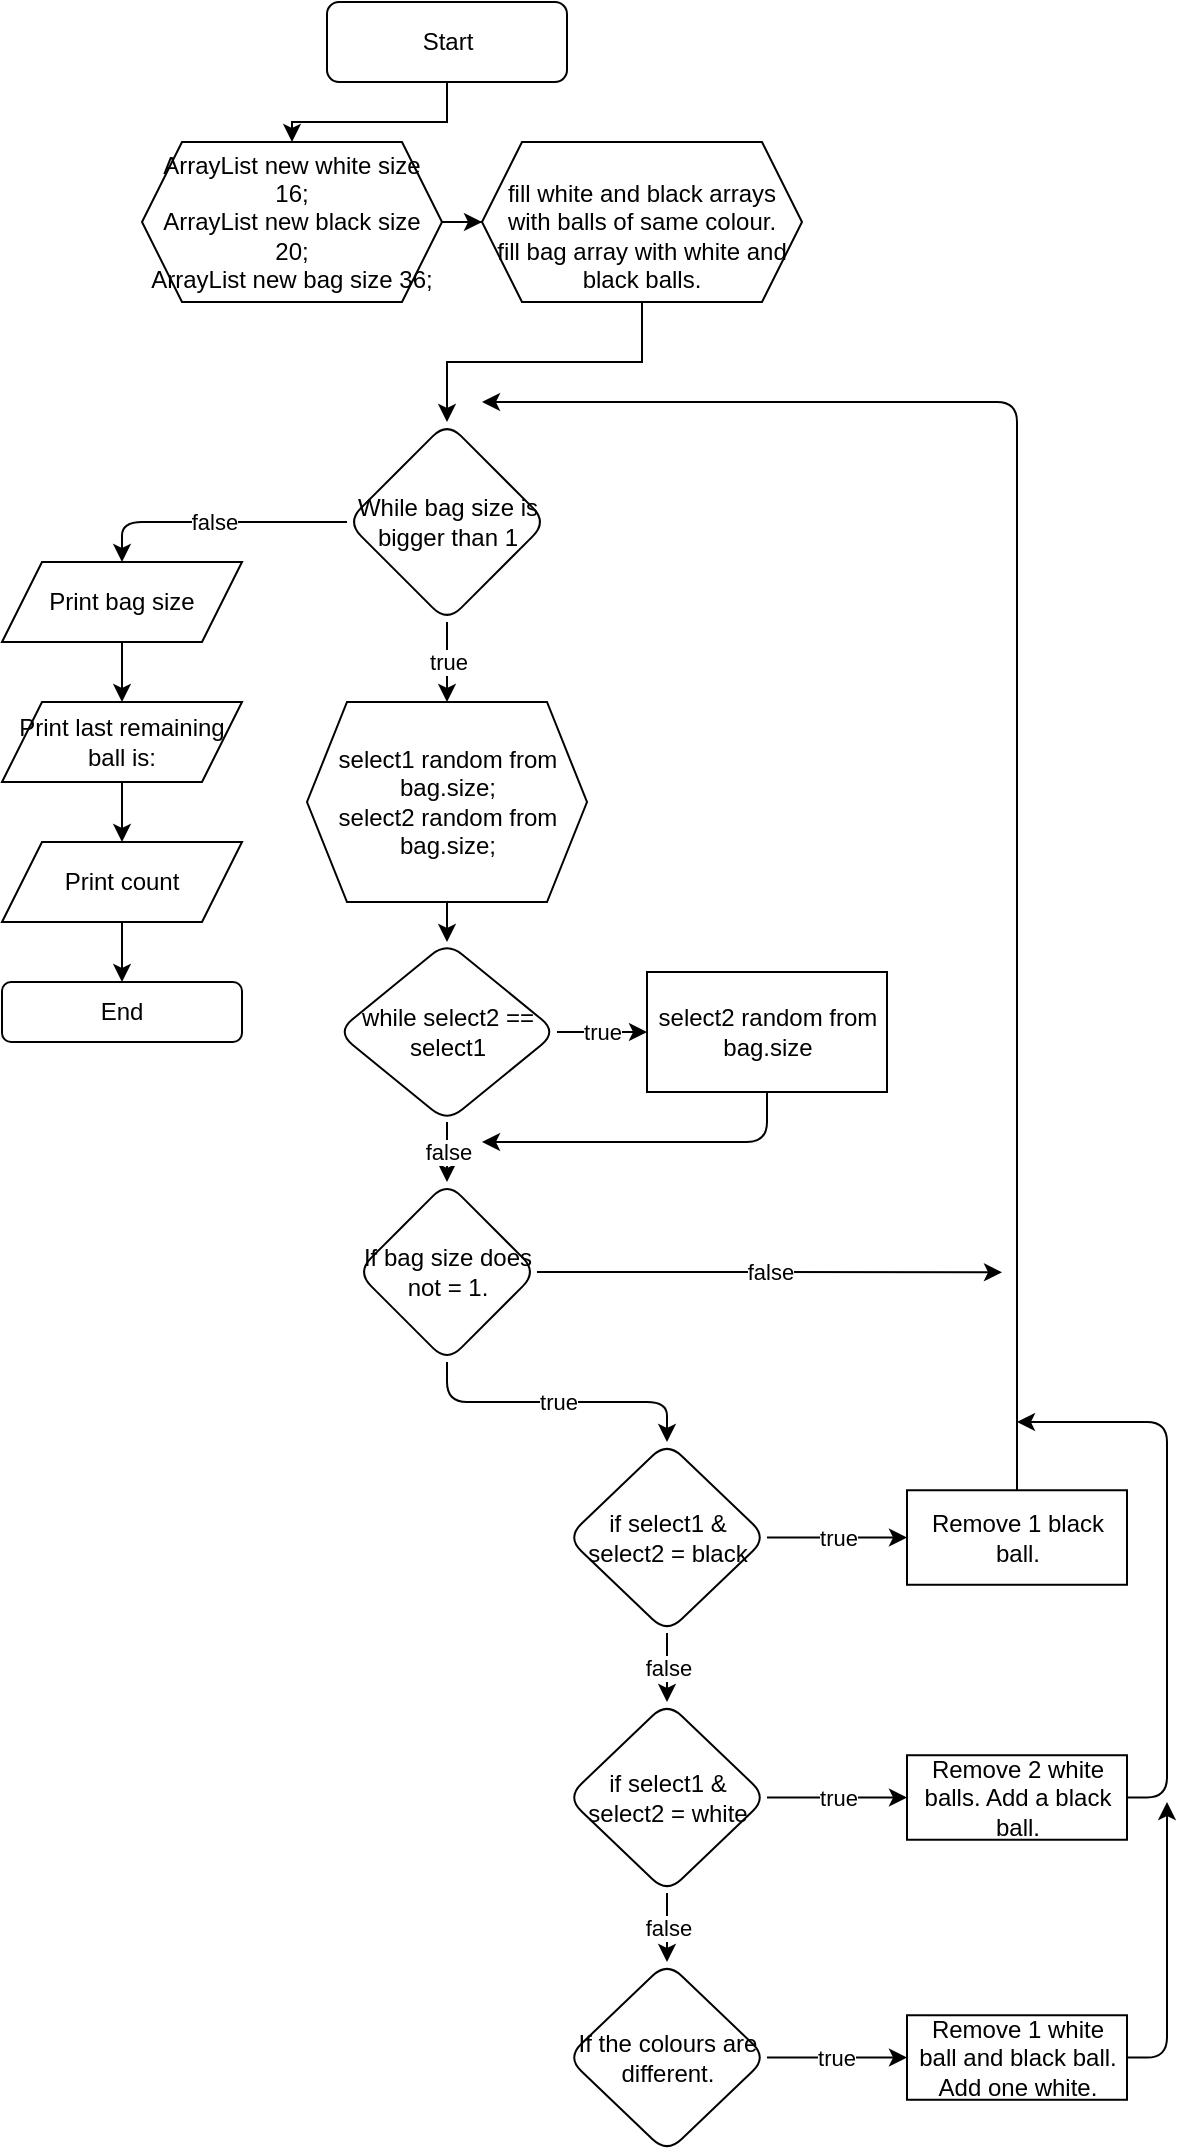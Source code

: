 <mxfile version="13.9.9" type="github">
  <diagram id="bgkW2lqaMROe556IBYIa" name="Page-1">
    <mxGraphModel dx="1089" dy="739" grid="1" gridSize="10" guides="1" tooltips="1" connect="1" arrows="1" fold="1" page="1" pageScale="1" pageWidth="827" pageHeight="1169" math="0" shadow="0">
      <root>
        <mxCell id="0" />
        <mxCell id="1" parent="0" />
        <mxCell id="6nYO80QD4L5rVwFp7ds1-3" value="" style="edgeStyle=orthogonalEdgeStyle;rounded=0;orthogonalLoop=1;jettySize=auto;html=1;" parent="1" source="6nYO80QD4L5rVwFp7ds1-1" target="6nYO80QD4L5rVwFp7ds1-2" edge="1">
          <mxGeometry relative="1" as="geometry" />
        </mxCell>
        <mxCell id="6nYO80QD4L5rVwFp7ds1-1" value="Start" style="rounded=1;whiteSpace=wrap;html=1;glass=0;" parent="1" vertex="1">
          <mxGeometry x="262.5" y="10" width="120" height="40" as="geometry" />
        </mxCell>
        <mxCell id="6nYO80QD4L5rVwFp7ds1-5" value="" style="edgeStyle=orthogonalEdgeStyle;rounded=0;orthogonalLoop=1;jettySize=auto;html=1;exitX=0.5;exitY=1;exitDx=0;exitDy=0;" parent="1" source="rNPBaIKNhGoAXlA6VHKa-1" target="6nYO80QD4L5rVwFp7ds1-4" edge="1">
          <mxGeometry relative="1" as="geometry" />
        </mxCell>
        <mxCell id="rNPBaIKNhGoAXlA6VHKa-2" style="edgeStyle=orthogonalEdgeStyle;rounded=0;orthogonalLoop=1;jettySize=auto;html=1;exitX=1;exitY=0.5;exitDx=0;exitDy=0;" edge="1" parent="1" source="6nYO80QD4L5rVwFp7ds1-2" target="rNPBaIKNhGoAXlA6VHKa-1">
          <mxGeometry relative="1" as="geometry" />
        </mxCell>
        <mxCell id="6nYO80QD4L5rVwFp7ds1-2" value="&lt;div&gt;ArrayList new white size 16;&lt;/div&gt;&lt;div&gt;ArrayList new black size 20;&lt;/div&gt;&lt;div&gt;ArrayList new bag size 36;&lt;/div&gt;" style="shape=hexagon;perimeter=hexagonPerimeter2;whiteSpace=wrap;html=1;fixedSize=1;" parent="1" vertex="1">
          <mxGeometry x="170" y="80" width="150" height="80" as="geometry" />
        </mxCell>
        <mxCell id="6nYO80QD4L5rVwFp7ds1-44" value="true" style="edgeStyle=orthogonalEdgeStyle;rounded=1;orthogonalLoop=1;jettySize=auto;html=1;" parent="1" source="6nYO80QD4L5rVwFp7ds1-4" target="6nYO80QD4L5rVwFp7ds1-8" edge="1">
          <mxGeometry relative="1" as="geometry" />
        </mxCell>
        <mxCell id="6nYO80QD4L5rVwFp7ds1-50" value="false" style="edgeStyle=orthogonalEdgeStyle;rounded=1;jumpStyle=none;jumpSize=16;orthogonalLoop=1;jettySize=auto;html=1;exitX=0;exitY=0.5;exitDx=0;exitDy=0;entryX=0.5;entryY=0;entryDx=0;entryDy=0;" parent="1" source="6nYO80QD4L5rVwFp7ds1-4" target="6nYO80QD4L5rVwFp7ds1-51" edge="1">
          <mxGeometry relative="1" as="geometry">
            <mxPoint x="160" y="290" as="targetPoint" />
            <Array as="points">
              <mxPoint x="160" y="270" />
            </Array>
          </mxGeometry>
        </mxCell>
        <mxCell id="6nYO80QD4L5rVwFp7ds1-4" value="While bag size is bigger than 1" style="rhombus;whiteSpace=wrap;html=1;rounded=1;" parent="1" vertex="1">
          <mxGeometry x="272.5" y="220" width="100" height="100" as="geometry" />
        </mxCell>
        <mxCell id="6nYO80QD4L5rVwFp7ds1-36" value="" style="edgeStyle=orthogonalEdgeStyle;rounded=1;orthogonalLoop=1;jettySize=auto;html=1;" parent="1" source="6nYO80QD4L5rVwFp7ds1-8" target="6nYO80QD4L5rVwFp7ds1-35" edge="1">
          <mxGeometry relative="1" as="geometry" />
        </mxCell>
        <mxCell id="6nYO80QD4L5rVwFp7ds1-8" value="&lt;div&gt;select1 random from bag.size;&lt;/div&gt;&lt;div&gt;select2 random from bag.size;&lt;br&gt;&lt;/div&gt;" style="shape=hexagon;perimeter=hexagonPerimeter2;whiteSpace=wrap;html=1;fixedSize=1;" parent="1" vertex="1">
          <mxGeometry x="252.5" y="360" width="140" height="100" as="geometry" />
        </mxCell>
        <mxCell id="6nYO80QD4L5rVwFp7ds1-13" value="true" style="edgeStyle=orthogonalEdgeStyle;rounded=1;orthogonalLoop=1;jettySize=auto;html=1;exitX=0.5;exitY=1;exitDx=0;exitDy=0;" parent="1" source="6nYO80QD4L5rVwFp7ds1-10" target="6nYO80QD4L5rVwFp7ds1-12" edge="1">
          <mxGeometry relative="1" as="geometry">
            <mxPoint x="337.5" y="700" as="sourcePoint" />
          </mxGeometry>
        </mxCell>
        <mxCell id="rNPBaIKNhGoAXlA6VHKa-4" value="false" style="edgeStyle=orthogonalEdgeStyle;rounded=0;orthogonalLoop=1;jettySize=auto;html=1;exitX=1;exitY=0.5;exitDx=0;exitDy=0;" edge="1" parent="1" source="6nYO80QD4L5rVwFp7ds1-10">
          <mxGeometry relative="1" as="geometry">
            <mxPoint x="600" y="645.167" as="targetPoint" />
          </mxGeometry>
        </mxCell>
        <mxCell id="6nYO80QD4L5rVwFp7ds1-10" value="If bag size does not = 1." style="rhombus;whiteSpace=wrap;html=1;rounded=1;" parent="1" vertex="1">
          <mxGeometry x="277.5" y="600" width="90" height="90" as="geometry" />
        </mxCell>
        <mxCell id="6nYO80QD4L5rVwFp7ds1-15" value="true" style="edgeStyle=orthogonalEdgeStyle;rounded=0;orthogonalLoop=1;jettySize=auto;html=1;" parent="1" source="6nYO80QD4L5rVwFp7ds1-12" target="6nYO80QD4L5rVwFp7ds1-14" edge="1">
          <mxGeometry relative="1" as="geometry" />
        </mxCell>
        <mxCell id="6nYO80QD4L5rVwFp7ds1-17" value="false" style="edgeStyle=orthogonalEdgeStyle;rounded=0;orthogonalLoop=1;jettySize=auto;html=1;" parent="1" source="6nYO80QD4L5rVwFp7ds1-12" target="6nYO80QD4L5rVwFp7ds1-16" edge="1">
          <mxGeometry relative="1" as="geometry" />
        </mxCell>
        <mxCell id="6nYO80QD4L5rVwFp7ds1-12" value="if select1 &amp;amp; select2 = black" style="rhombus;whiteSpace=wrap;html=1;rounded=1;" parent="1" vertex="1">
          <mxGeometry x="382.5" y="730" width="100" height="95.5" as="geometry" />
        </mxCell>
        <mxCell id="6nYO80QD4L5rVwFp7ds1-41" style="edgeStyle=orthogonalEdgeStyle;rounded=1;orthogonalLoop=1;jettySize=auto;html=1;exitX=0.5;exitY=0;exitDx=0;exitDy=0;" parent="1" source="6nYO80QD4L5rVwFp7ds1-14" edge="1">
          <mxGeometry relative="1" as="geometry">
            <mxPoint x="340" y="210" as="targetPoint" />
            <Array as="points">
              <mxPoint x="608" y="210" />
              <mxPoint x="340" y="210" />
            </Array>
          </mxGeometry>
        </mxCell>
        <mxCell id="6nYO80QD4L5rVwFp7ds1-14" value="Remove 1 black ball." style="whiteSpace=wrap;html=1;" parent="1" vertex="1">
          <mxGeometry x="552.5" y="754.13" width="110" height="47.25" as="geometry" />
        </mxCell>
        <mxCell id="6nYO80QD4L5rVwFp7ds1-19" value="true" style="edgeStyle=orthogonalEdgeStyle;rounded=0;orthogonalLoop=1;jettySize=auto;html=1;" parent="1" source="6nYO80QD4L5rVwFp7ds1-16" target="6nYO80QD4L5rVwFp7ds1-18" edge="1">
          <mxGeometry relative="1" as="geometry" />
        </mxCell>
        <mxCell id="6nYO80QD4L5rVwFp7ds1-21" value="&lt;div&gt;false&lt;/div&gt;" style="edgeStyle=orthogonalEdgeStyle;rounded=0;orthogonalLoop=1;jettySize=auto;html=1;entryX=0.5;entryY=0;entryDx=0;entryDy=0;" parent="1" source="6nYO80QD4L5rVwFp7ds1-16" target="6nYO80QD4L5rVwFp7ds1-28" edge="1">
          <mxGeometry relative="1" as="geometry">
            <mxPoint x="432.5" y="978.87" as="targetPoint" />
          </mxGeometry>
        </mxCell>
        <mxCell id="6nYO80QD4L5rVwFp7ds1-16" value="if select1 &amp;amp; select2 = white" style="rhombus;whiteSpace=wrap;html=1;rounded=1;" parent="1" vertex="1">
          <mxGeometry x="382.5" y="860" width="100" height="95.5" as="geometry" />
        </mxCell>
        <mxCell id="6nYO80QD4L5rVwFp7ds1-42" style="edgeStyle=orthogonalEdgeStyle;rounded=1;orthogonalLoop=1;jettySize=auto;html=1;exitX=1;exitY=0.5;exitDx=0;exitDy=0;" parent="1" source="6nYO80QD4L5rVwFp7ds1-18" edge="1">
          <mxGeometry relative="1" as="geometry">
            <mxPoint x="607.5" y="720" as="targetPoint" />
            <Array as="points">
              <mxPoint x="682.5" y="908" />
              <mxPoint x="682.5" y="720" />
            </Array>
          </mxGeometry>
        </mxCell>
        <mxCell id="6nYO80QD4L5rVwFp7ds1-18" value="Remove 2 white balls. Add a black ball." style="whiteSpace=wrap;html=1;" parent="1" vertex="1">
          <mxGeometry x="552.5" y="886.62" width="110" height="42.25" as="geometry" />
        </mxCell>
        <mxCell id="6nYO80QD4L5rVwFp7ds1-25" value="true" style="edgeStyle=orthogonalEdgeStyle;rounded=0;orthogonalLoop=1;jettySize=auto;html=1;exitX=1;exitY=0.5;exitDx=0;exitDy=0;" parent="1" source="6nYO80QD4L5rVwFp7ds1-28" target="6nYO80QD4L5rVwFp7ds1-24" edge="1">
          <mxGeometry relative="1" as="geometry">
            <mxPoint x="492.476" y="1037.394" as="sourcePoint" />
            <Array as="points" />
          </mxGeometry>
        </mxCell>
        <mxCell id="6nYO80QD4L5rVwFp7ds1-43" style="edgeStyle=orthogonalEdgeStyle;rounded=1;orthogonalLoop=1;jettySize=auto;html=1;exitX=1;exitY=0.5;exitDx=0;exitDy=0;" parent="1" source="6nYO80QD4L5rVwFp7ds1-24" edge="1">
          <mxGeometry relative="1" as="geometry">
            <mxPoint x="682.5" y="910" as="targetPoint" />
            <Array as="points">
              <mxPoint x="682.5" y="1038" />
              <mxPoint x="682.5" y="910" />
            </Array>
          </mxGeometry>
        </mxCell>
        <mxCell id="6nYO80QD4L5rVwFp7ds1-24" value="&lt;div&gt;Remove 1 white ball and black ball.&lt;/div&gt;&lt;div&gt;Add one white.&lt;br&gt;&lt;/div&gt;" style="whiteSpace=wrap;html=1;" parent="1" vertex="1">
          <mxGeometry x="552.5" y="1016.63" width="110" height="42.25" as="geometry" />
        </mxCell>
        <mxCell id="6nYO80QD4L5rVwFp7ds1-28" value="If the colours are different." style="rhombus;whiteSpace=wrap;html=1;rounded=1;" parent="1" vertex="1">
          <mxGeometry x="382.5" y="990" width="100" height="95.5" as="geometry" />
        </mxCell>
        <mxCell id="6nYO80QD4L5rVwFp7ds1-38" value="true" style="edgeStyle=orthogonalEdgeStyle;rounded=1;orthogonalLoop=1;jettySize=auto;html=1;" parent="1" source="6nYO80QD4L5rVwFp7ds1-35" target="6nYO80QD4L5rVwFp7ds1-37" edge="1">
          <mxGeometry relative="1" as="geometry" />
        </mxCell>
        <mxCell id="6nYO80QD4L5rVwFp7ds1-40" value="false" style="edgeStyle=orthogonalEdgeStyle;rounded=1;orthogonalLoop=1;jettySize=auto;html=1;exitX=0.5;exitY=1;exitDx=0;exitDy=0;" parent="1" source="6nYO80QD4L5rVwFp7ds1-35" target="6nYO80QD4L5rVwFp7ds1-10" edge="1">
          <mxGeometry relative="1" as="geometry">
            <mxPoint x="322.5" y="580" as="sourcePoint" />
          </mxGeometry>
        </mxCell>
        <mxCell id="6nYO80QD4L5rVwFp7ds1-35" value="while select2 == select1 " style="rhombus;whiteSpace=wrap;html=1;rounded=1;" parent="1" vertex="1">
          <mxGeometry x="267.5" y="480" width="110" height="90" as="geometry" />
        </mxCell>
        <mxCell id="6nYO80QD4L5rVwFp7ds1-39" style="edgeStyle=orthogonalEdgeStyle;rounded=1;orthogonalLoop=1;jettySize=auto;html=1;exitX=0.5;exitY=1;exitDx=0;exitDy=0;" parent="1" source="6nYO80QD4L5rVwFp7ds1-37" edge="1">
          <mxGeometry relative="1" as="geometry">
            <mxPoint x="340" y="580" as="targetPoint" />
            <Array as="points">
              <mxPoint x="483" y="580" />
              <mxPoint x="340" y="580" />
            </Array>
          </mxGeometry>
        </mxCell>
        <mxCell id="6nYO80QD4L5rVwFp7ds1-37" value="select2 random from bag.size" style="whiteSpace=wrap;html=1;" parent="1" vertex="1">
          <mxGeometry x="422.5" y="495" width="120" height="60" as="geometry" />
        </mxCell>
        <mxCell id="6nYO80QD4L5rVwFp7ds1-53" value="" style="edgeStyle=orthogonalEdgeStyle;rounded=1;jumpStyle=none;jumpSize=16;orthogonalLoop=1;jettySize=auto;html=1;" parent="1" source="6nYO80QD4L5rVwFp7ds1-51" target="6nYO80QD4L5rVwFp7ds1-52" edge="1">
          <mxGeometry relative="1" as="geometry" />
        </mxCell>
        <mxCell id="6nYO80QD4L5rVwFp7ds1-51" value="Print bag size" style="shape=parallelogram;perimeter=parallelogramPerimeter;whiteSpace=wrap;html=1;fixedSize=1;" parent="1" vertex="1">
          <mxGeometry x="100" y="290" width="120" height="40" as="geometry" />
        </mxCell>
        <mxCell id="6nYO80QD4L5rVwFp7ds1-55" value="" style="edgeStyle=orthogonalEdgeStyle;rounded=1;jumpStyle=none;jumpSize=16;orthogonalLoop=1;jettySize=auto;html=1;" parent="1" source="6nYO80QD4L5rVwFp7ds1-52" target="6nYO80QD4L5rVwFp7ds1-54" edge="1">
          <mxGeometry relative="1" as="geometry" />
        </mxCell>
        <mxCell id="6nYO80QD4L5rVwFp7ds1-52" value="Print last remaining ball is:" style="shape=parallelogram;perimeter=parallelogramPerimeter;whiteSpace=wrap;html=1;fixedSize=1;" parent="1" vertex="1">
          <mxGeometry x="100" y="360" width="120" height="40" as="geometry" />
        </mxCell>
        <mxCell id="rNPBaIKNhGoAXlA6VHKa-6" value="" style="edgeStyle=orthogonalEdgeStyle;rounded=0;orthogonalLoop=1;jettySize=auto;html=1;" edge="1" parent="1" source="6nYO80QD4L5rVwFp7ds1-54" target="rNPBaIKNhGoAXlA6VHKa-5">
          <mxGeometry relative="1" as="geometry" />
        </mxCell>
        <mxCell id="6nYO80QD4L5rVwFp7ds1-54" value="Print count" style="shape=parallelogram;perimeter=parallelogramPerimeter;whiteSpace=wrap;html=1;fixedSize=1;" parent="1" vertex="1">
          <mxGeometry x="100" y="430" width="120" height="40" as="geometry" />
        </mxCell>
        <mxCell id="rNPBaIKNhGoAXlA6VHKa-1" value="&lt;br&gt;&lt;div&gt;&lt;br&gt;&lt;/div&gt;&lt;div&gt;fill white and black arrays with balls of same colour.&lt;/div&gt;&lt;div&gt;fill bag array with white and black balls.&lt;/div&gt;&lt;br&gt;" style="shape=hexagon;perimeter=hexagonPerimeter2;whiteSpace=wrap;html=1;fixedSize=1;" vertex="1" parent="1">
          <mxGeometry x="340" y="80" width="160" height="80" as="geometry" />
        </mxCell>
        <mxCell id="rNPBaIKNhGoAXlA6VHKa-5" value="End" style="rounded=1;whiteSpace=wrap;html=1;" vertex="1" parent="1">
          <mxGeometry x="100" y="500" width="120" height="30" as="geometry" />
        </mxCell>
      </root>
    </mxGraphModel>
  </diagram>
</mxfile>
